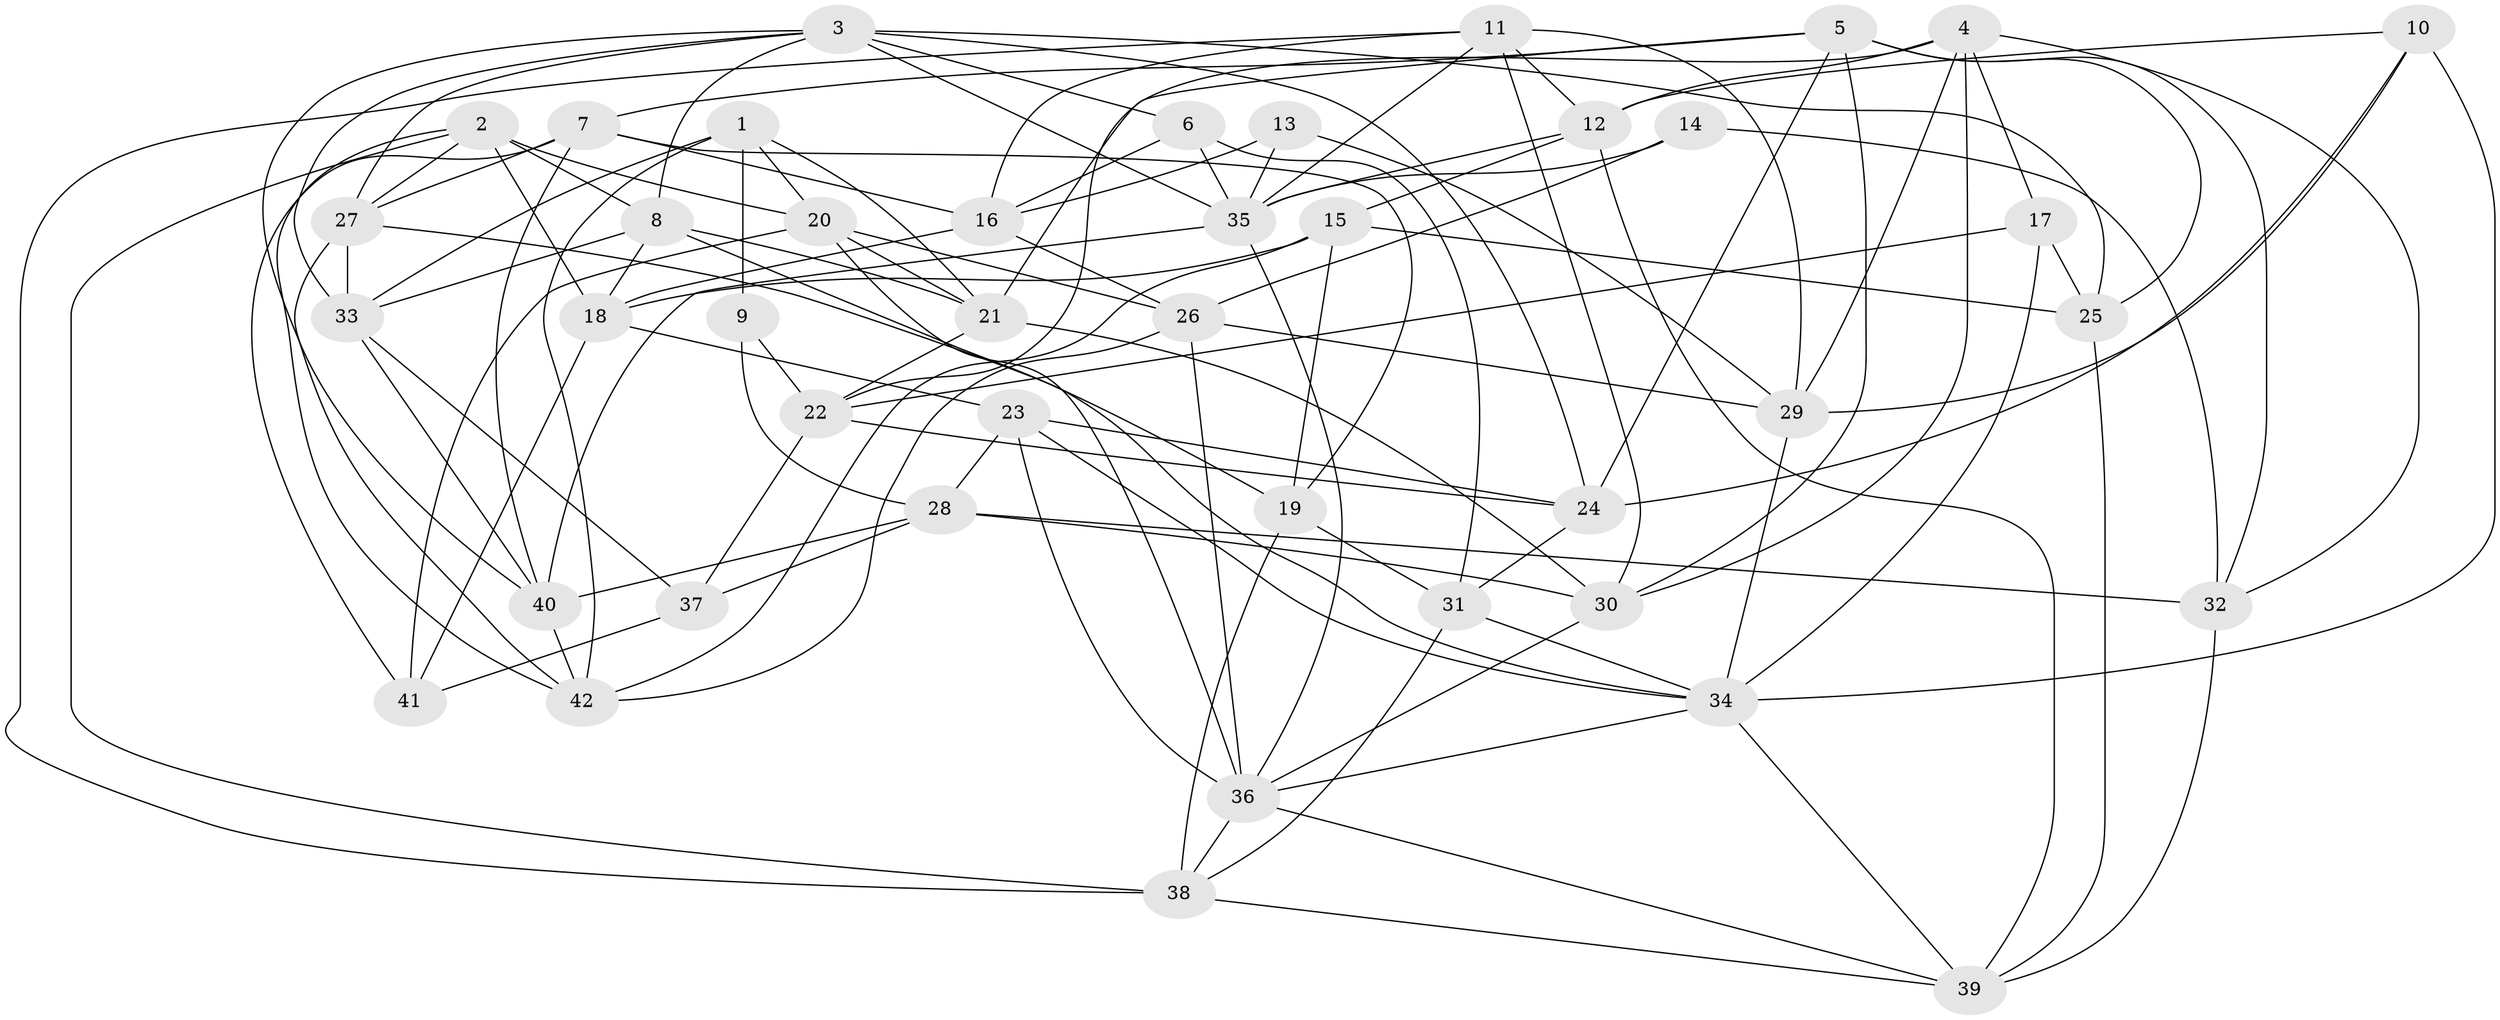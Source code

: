 // original degree distribution, {4: 1.0}
// Generated by graph-tools (version 1.1) at 2025/26/03/09/25 03:26:50]
// undirected, 42 vertices, 117 edges
graph export_dot {
graph [start="1"]
  node [color=gray90,style=filled];
  1;
  2;
  3;
  4;
  5;
  6;
  7;
  8;
  9;
  10;
  11;
  12;
  13;
  14;
  15;
  16;
  17;
  18;
  19;
  20;
  21;
  22;
  23;
  24;
  25;
  26;
  27;
  28;
  29;
  30;
  31;
  32;
  33;
  34;
  35;
  36;
  37;
  38;
  39;
  40;
  41;
  42;
  1 -- 9 [weight=2.0];
  1 -- 20 [weight=1.0];
  1 -- 21 [weight=1.0];
  1 -- 33 [weight=1.0];
  1 -- 42 [weight=1.0];
  2 -- 8 [weight=1.0];
  2 -- 18 [weight=1.0];
  2 -- 20 [weight=1.0];
  2 -- 27 [weight=1.0];
  2 -- 38 [weight=1.0];
  2 -- 42 [weight=1.0];
  3 -- 6 [weight=1.0];
  3 -- 8 [weight=1.0];
  3 -- 24 [weight=1.0];
  3 -- 25 [weight=1.0];
  3 -- 27 [weight=1.0];
  3 -- 33 [weight=1.0];
  3 -- 35 [weight=1.0];
  3 -- 40 [weight=1.0];
  4 -- 12 [weight=1.0];
  4 -- 17 [weight=1.0];
  4 -- 21 [weight=1.0];
  4 -- 29 [weight=1.0];
  4 -- 30 [weight=1.0];
  4 -- 32 [weight=1.0];
  5 -- 7 [weight=1.0];
  5 -- 22 [weight=1.0];
  5 -- 24 [weight=1.0];
  5 -- 25 [weight=1.0];
  5 -- 30 [weight=1.0];
  5 -- 32 [weight=1.0];
  6 -- 16 [weight=1.0];
  6 -- 31 [weight=1.0];
  6 -- 35 [weight=1.0];
  7 -- 16 [weight=1.0];
  7 -- 19 [weight=1.0];
  7 -- 27 [weight=1.0];
  7 -- 40 [weight=1.0];
  7 -- 41 [weight=1.0];
  8 -- 18 [weight=1.0];
  8 -- 19 [weight=1.0];
  8 -- 21 [weight=1.0];
  8 -- 33 [weight=1.0];
  9 -- 22 [weight=1.0];
  9 -- 28 [weight=1.0];
  10 -- 12 [weight=1.0];
  10 -- 24 [weight=1.0];
  10 -- 29 [weight=1.0];
  10 -- 34 [weight=1.0];
  11 -- 12 [weight=1.0];
  11 -- 16 [weight=1.0];
  11 -- 29 [weight=1.0];
  11 -- 30 [weight=1.0];
  11 -- 35 [weight=1.0];
  11 -- 38 [weight=1.0];
  12 -- 15 [weight=1.0];
  12 -- 35 [weight=1.0];
  12 -- 39 [weight=1.0];
  13 -- 16 [weight=1.0];
  13 -- 29 [weight=1.0];
  13 -- 35 [weight=2.0];
  14 -- 26 [weight=1.0];
  14 -- 32 [weight=2.0];
  14 -- 35 [weight=1.0];
  15 -- 18 [weight=1.0];
  15 -- 19 [weight=1.0];
  15 -- 25 [weight=2.0];
  15 -- 42 [weight=1.0];
  16 -- 18 [weight=1.0];
  16 -- 26 [weight=1.0];
  17 -- 22 [weight=1.0];
  17 -- 25 [weight=1.0];
  17 -- 34 [weight=1.0];
  18 -- 23 [weight=1.0];
  18 -- 41 [weight=1.0];
  19 -- 31 [weight=2.0];
  19 -- 38 [weight=1.0];
  20 -- 21 [weight=1.0];
  20 -- 26 [weight=1.0];
  20 -- 36 [weight=1.0];
  20 -- 41 [weight=1.0];
  21 -- 22 [weight=1.0];
  21 -- 30 [weight=1.0];
  22 -- 24 [weight=1.0];
  22 -- 37 [weight=1.0];
  23 -- 24 [weight=1.0];
  23 -- 28 [weight=1.0];
  23 -- 34 [weight=1.0];
  23 -- 36 [weight=2.0];
  24 -- 31 [weight=1.0];
  25 -- 39 [weight=1.0];
  26 -- 29 [weight=1.0];
  26 -- 36 [weight=1.0];
  26 -- 42 [weight=1.0];
  27 -- 33 [weight=1.0];
  27 -- 34 [weight=1.0];
  27 -- 42 [weight=1.0];
  28 -- 30 [weight=1.0];
  28 -- 32 [weight=1.0];
  28 -- 37 [weight=1.0];
  28 -- 40 [weight=1.0];
  29 -- 34 [weight=1.0];
  30 -- 36 [weight=1.0];
  31 -- 34 [weight=1.0];
  31 -- 38 [weight=1.0];
  32 -- 39 [weight=1.0];
  33 -- 37 [weight=1.0];
  33 -- 40 [weight=1.0];
  34 -- 36 [weight=1.0];
  34 -- 39 [weight=1.0];
  35 -- 36 [weight=2.0];
  35 -- 40 [weight=1.0];
  36 -- 38 [weight=1.0];
  36 -- 39 [weight=1.0];
  37 -- 41 [weight=3.0];
  38 -- 39 [weight=1.0];
  40 -- 42 [weight=1.0];
}
